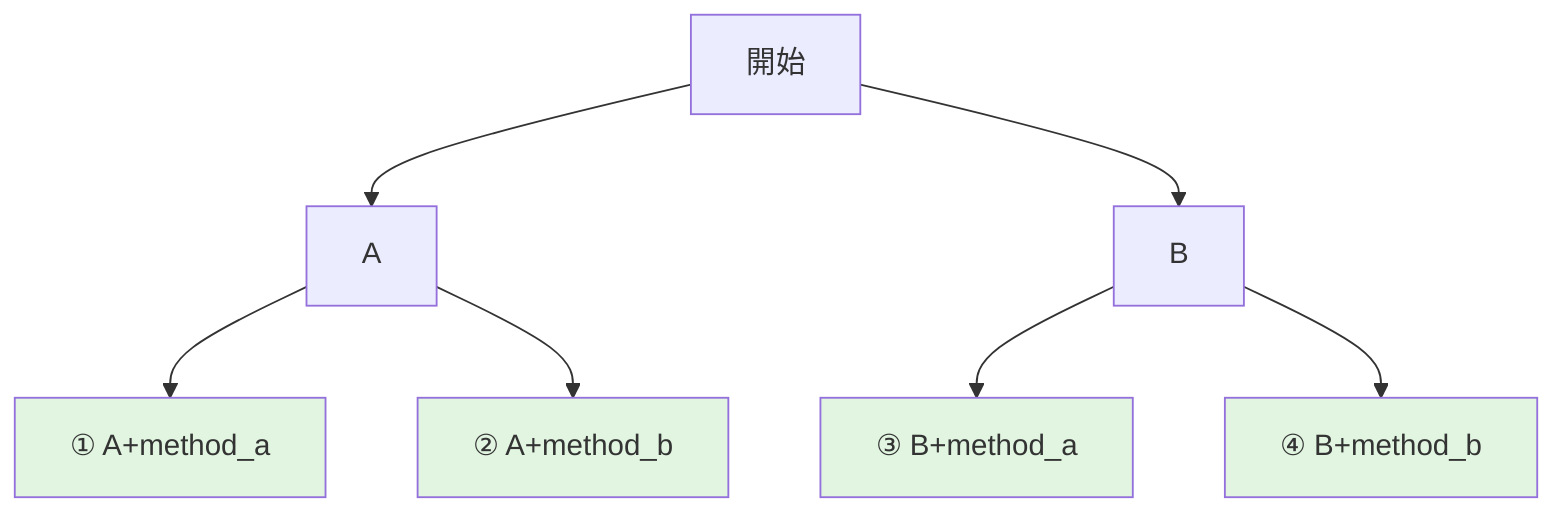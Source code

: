 graph TD
    Start[開始] --> A[A]
    Start --> B[B]
    A --> A1["① A+method_a"]
    A --> A2["② A+method_b"]
    B --> B1["③ B+method_a"]
    B --> B2["④ B+method_b"]
    
    style A1 fill:#e1f5e1
    style A2 fill:#e1f5e1
    style B1 fill:#e1f5e1
    style B2 fill:#e1f5e1